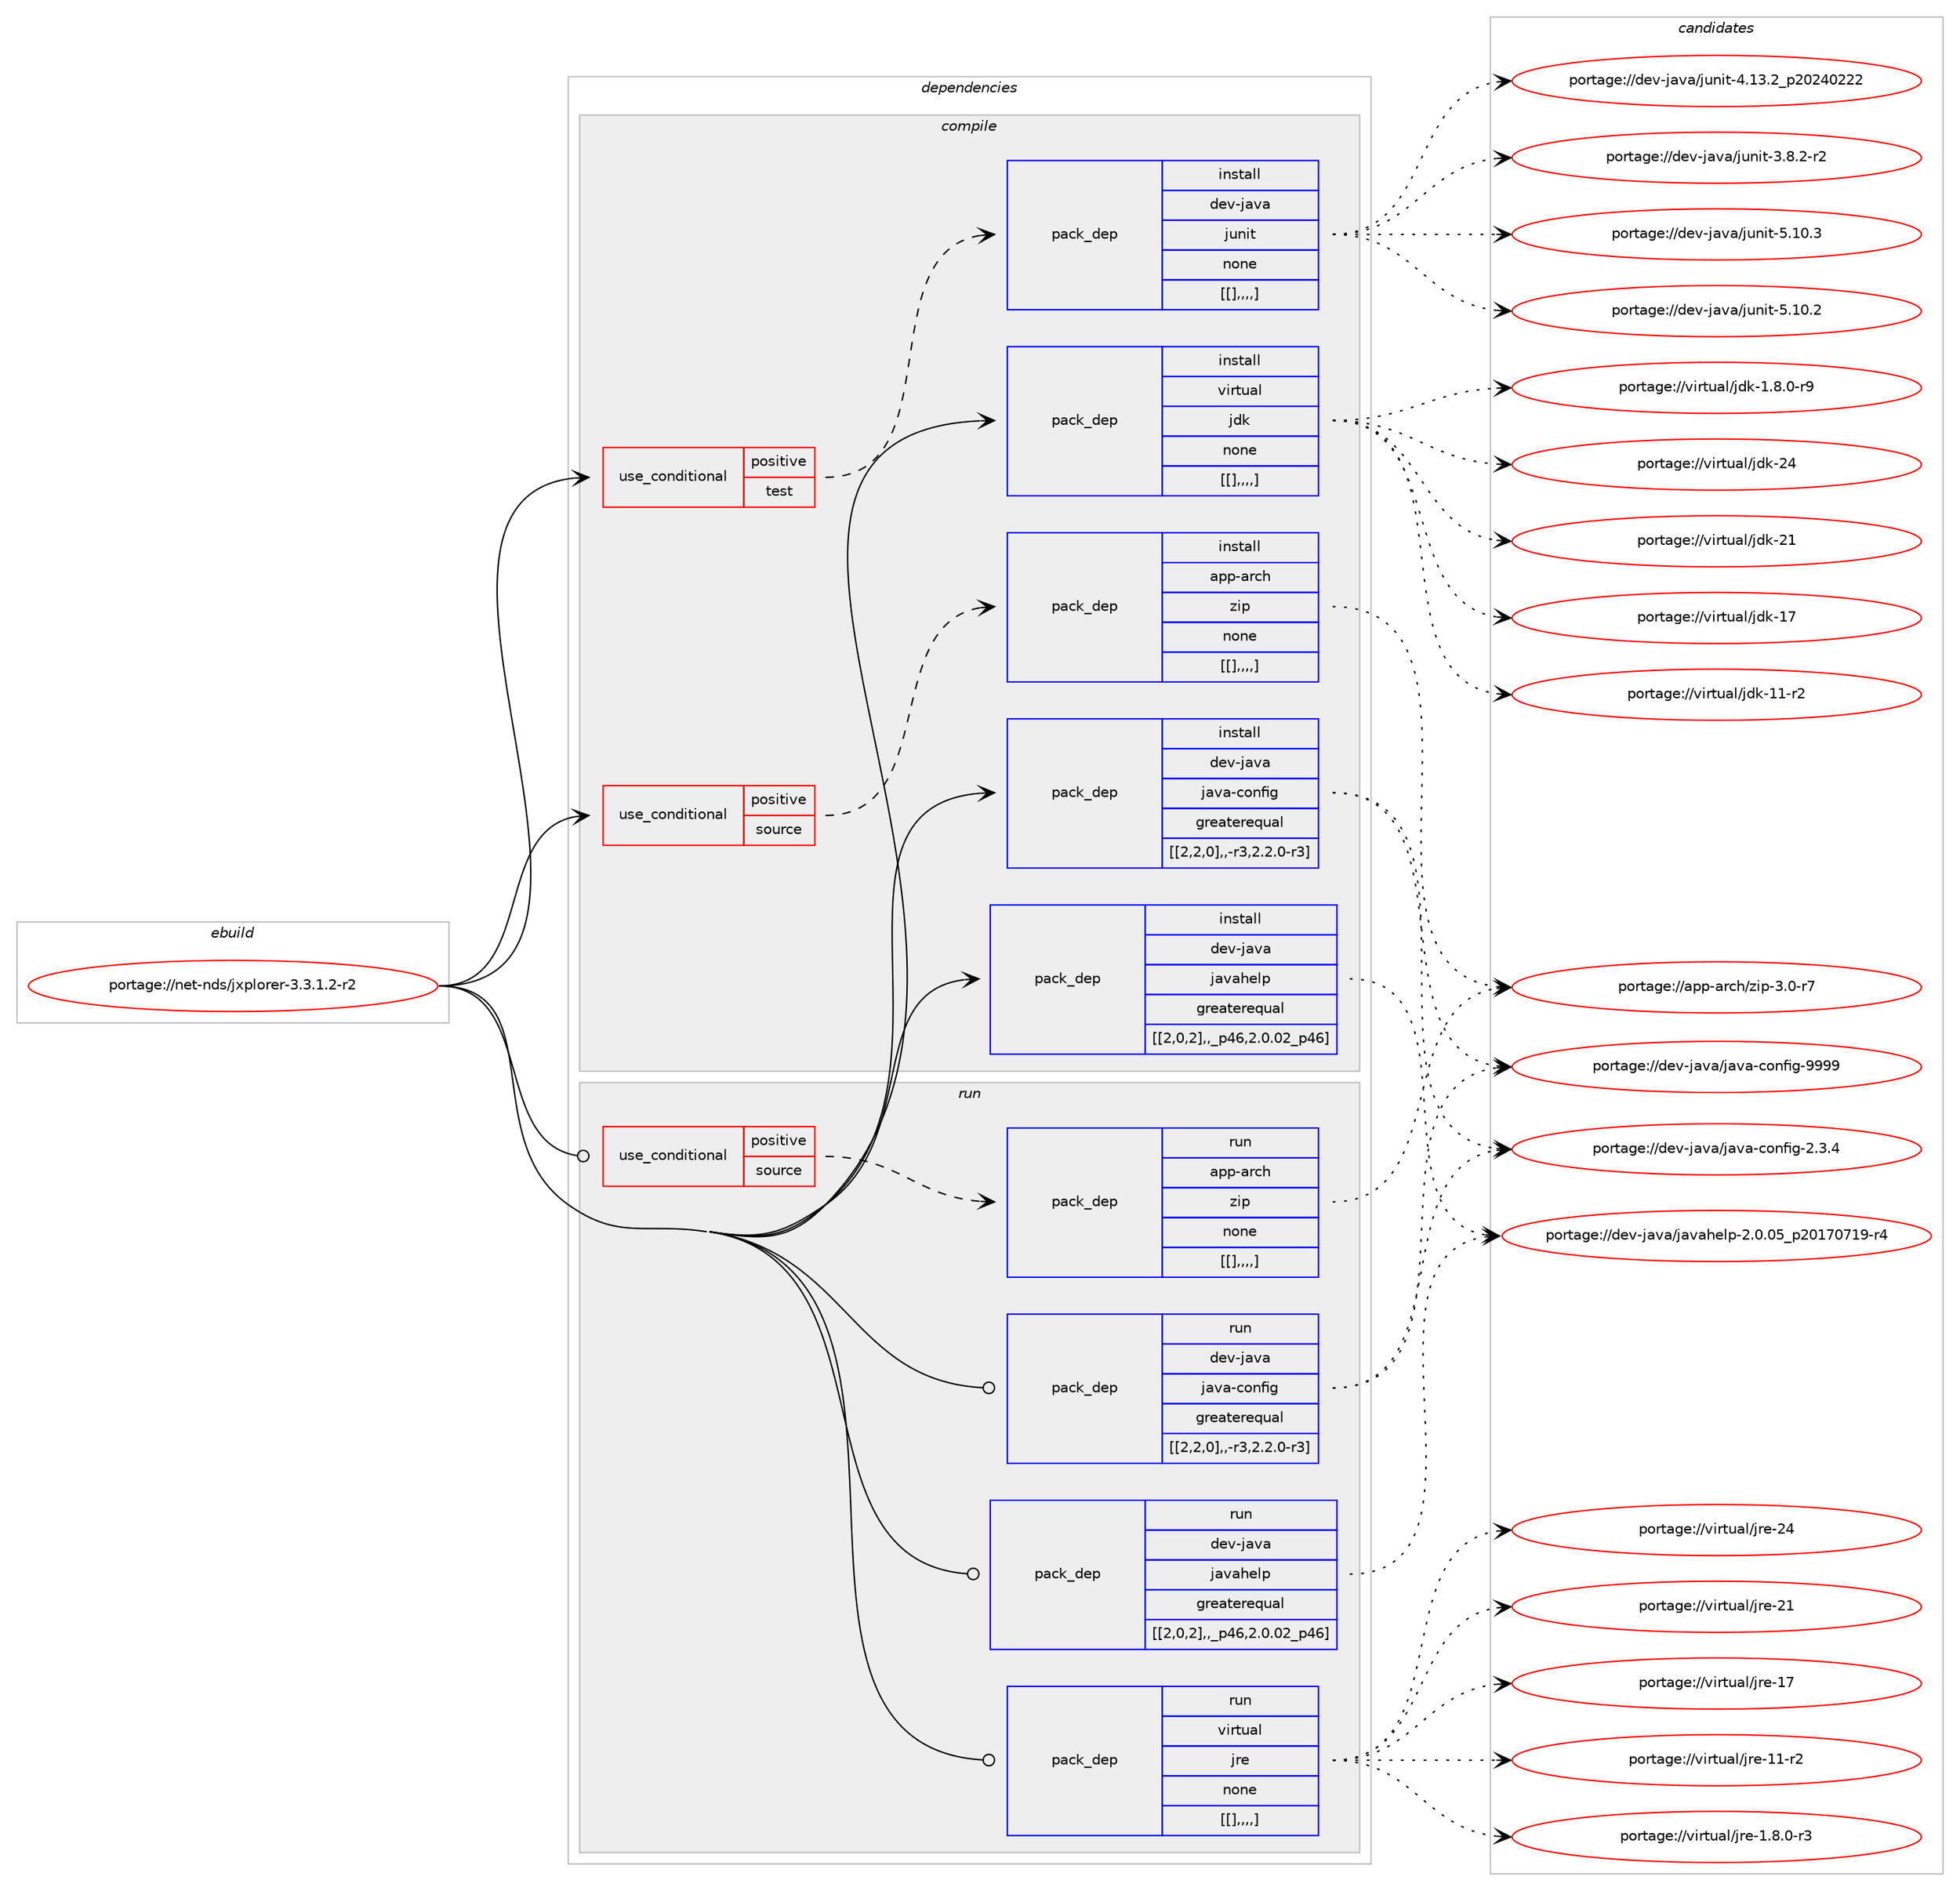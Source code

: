 digraph prolog {

# *************
# Graph options
# *************

newrank=true;
concentrate=true;
compound=true;
graph [rankdir=LR,fontname=Helvetica,fontsize=10,ranksep=1.5];#, ranksep=2.5, nodesep=0.2];
edge  [arrowhead=vee];
node  [fontname=Helvetica,fontsize=10];

# **********
# The ebuild
# **********

subgraph cluster_leftcol {
color=gray;
label=<<i>ebuild</i>>;
id [label="portage://net-nds/jxplorer-3.3.1.2-r2", color=red, width=4, href="../net-nds/jxplorer-3.3.1.2-r2.svg"];
}

# ****************
# The dependencies
# ****************

subgraph cluster_midcol {
color=gray;
label=<<i>dependencies</i>>;
subgraph cluster_compile {
fillcolor="#eeeeee";
style=filled;
label=<<i>compile</i>>;
subgraph cond103623 {
dependency395014 [label=<<TABLE BORDER="0" CELLBORDER="1" CELLSPACING="0" CELLPADDING="4"><TR><TD ROWSPAN="3" CELLPADDING="10">use_conditional</TD></TR><TR><TD>positive</TD></TR><TR><TD>source</TD></TR></TABLE>>, shape=none, color=red];
subgraph pack288493 {
dependency395015 [label=<<TABLE BORDER="0" CELLBORDER="1" CELLSPACING="0" CELLPADDING="4" WIDTH="220"><TR><TD ROWSPAN="6" CELLPADDING="30">pack_dep</TD></TR><TR><TD WIDTH="110">install</TD></TR><TR><TD>app-arch</TD></TR><TR><TD>zip</TD></TR><TR><TD>none</TD></TR><TR><TD>[[],,,,]</TD></TR></TABLE>>, shape=none, color=blue];
}
dependency395014:e -> dependency395015:w [weight=20,style="dashed",arrowhead="vee"];
}
id:e -> dependency395014:w [weight=20,style="solid",arrowhead="vee"];
subgraph cond103624 {
dependency395016 [label=<<TABLE BORDER="0" CELLBORDER="1" CELLSPACING="0" CELLPADDING="4"><TR><TD ROWSPAN="3" CELLPADDING="10">use_conditional</TD></TR><TR><TD>positive</TD></TR><TR><TD>test</TD></TR></TABLE>>, shape=none, color=red];
subgraph pack288494 {
dependency395017 [label=<<TABLE BORDER="0" CELLBORDER="1" CELLSPACING="0" CELLPADDING="4" WIDTH="220"><TR><TD ROWSPAN="6" CELLPADDING="30">pack_dep</TD></TR><TR><TD WIDTH="110">install</TD></TR><TR><TD>dev-java</TD></TR><TR><TD>junit</TD></TR><TR><TD>none</TD></TR><TR><TD>[[],,,,]</TD></TR></TABLE>>, shape=none, color=blue];
}
dependency395016:e -> dependency395017:w [weight=20,style="dashed",arrowhead="vee"];
}
id:e -> dependency395016:w [weight=20,style="solid",arrowhead="vee"];
subgraph pack288495 {
dependency395018 [label=<<TABLE BORDER="0" CELLBORDER="1" CELLSPACING="0" CELLPADDING="4" WIDTH="220"><TR><TD ROWSPAN="6" CELLPADDING="30">pack_dep</TD></TR><TR><TD WIDTH="110">install</TD></TR><TR><TD>dev-java</TD></TR><TR><TD>java-config</TD></TR><TR><TD>greaterequal</TD></TR><TR><TD>[[2,2,0],,-r3,2.2.0-r3]</TD></TR></TABLE>>, shape=none, color=blue];
}
id:e -> dependency395018:w [weight=20,style="solid",arrowhead="vee"];
subgraph pack288496 {
dependency395019 [label=<<TABLE BORDER="0" CELLBORDER="1" CELLSPACING="0" CELLPADDING="4" WIDTH="220"><TR><TD ROWSPAN="6" CELLPADDING="30">pack_dep</TD></TR><TR><TD WIDTH="110">install</TD></TR><TR><TD>dev-java</TD></TR><TR><TD>javahelp</TD></TR><TR><TD>greaterequal</TD></TR><TR><TD>[[2,0,2],,_p46,2.0.02_p46]</TD></TR></TABLE>>, shape=none, color=blue];
}
id:e -> dependency395019:w [weight=20,style="solid",arrowhead="vee"];
subgraph pack288497 {
dependency395020 [label=<<TABLE BORDER="0" CELLBORDER="1" CELLSPACING="0" CELLPADDING="4" WIDTH="220"><TR><TD ROWSPAN="6" CELLPADDING="30">pack_dep</TD></TR><TR><TD WIDTH="110">install</TD></TR><TR><TD>virtual</TD></TR><TR><TD>jdk</TD></TR><TR><TD>none</TD></TR><TR><TD>[[],,,,]</TD></TR></TABLE>>, shape=none, color=blue];
}
id:e -> dependency395020:w [weight=20,style="solid",arrowhead="vee"];
}
subgraph cluster_compileandrun {
fillcolor="#eeeeee";
style=filled;
label=<<i>compile and run</i>>;
}
subgraph cluster_run {
fillcolor="#eeeeee";
style=filled;
label=<<i>run</i>>;
subgraph cond103625 {
dependency395021 [label=<<TABLE BORDER="0" CELLBORDER="1" CELLSPACING="0" CELLPADDING="4"><TR><TD ROWSPAN="3" CELLPADDING="10">use_conditional</TD></TR><TR><TD>positive</TD></TR><TR><TD>source</TD></TR></TABLE>>, shape=none, color=red];
subgraph pack288498 {
dependency395022 [label=<<TABLE BORDER="0" CELLBORDER="1" CELLSPACING="0" CELLPADDING="4" WIDTH="220"><TR><TD ROWSPAN="6" CELLPADDING="30">pack_dep</TD></TR><TR><TD WIDTH="110">run</TD></TR><TR><TD>app-arch</TD></TR><TR><TD>zip</TD></TR><TR><TD>none</TD></TR><TR><TD>[[],,,,]</TD></TR></TABLE>>, shape=none, color=blue];
}
dependency395021:e -> dependency395022:w [weight=20,style="dashed",arrowhead="vee"];
}
id:e -> dependency395021:w [weight=20,style="solid",arrowhead="odot"];
subgraph pack288499 {
dependency395023 [label=<<TABLE BORDER="0" CELLBORDER="1" CELLSPACING="0" CELLPADDING="4" WIDTH="220"><TR><TD ROWSPAN="6" CELLPADDING="30">pack_dep</TD></TR><TR><TD WIDTH="110">run</TD></TR><TR><TD>dev-java</TD></TR><TR><TD>java-config</TD></TR><TR><TD>greaterequal</TD></TR><TR><TD>[[2,2,0],,-r3,2.2.0-r3]</TD></TR></TABLE>>, shape=none, color=blue];
}
id:e -> dependency395023:w [weight=20,style="solid",arrowhead="odot"];
subgraph pack288500 {
dependency395024 [label=<<TABLE BORDER="0" CELLBORDER="1" CELLSPACING="0" CELLPADDING="4" WIDTH="220"><TR><TD ROWSPAN="6" CELLPADDING="30">pack_dep</TD></TR><TR><TD WIDTH="110">run</TD></TR><TR><TD>dev-java</TD></TR><TR><TD>javahelp</TD></TR><TR><TD>greaterequal</TD></TR><TR><TD>[[2,0,2],,_p46,2.0.02_p46]</TD></TR></TABLE>>, shape=none, color=blue];
}
id:e -> dependency395024:w [weight=20,style="solid",arrowhead="odot"];
subgraph pack288501 {
dependency395025 [label=<<TABLE BORDER="0" CELLBORDER="1" CELLSPACING="0" CELLPADDING="4" WIDTH="220"><TR><TD ROWSPAN="6" CELLPADDING="30">pack_dep</TD></TR><TR><TD WIDTH="110">run</TD></TR><TR><TD>virtual</TD></TR><TR><TD>jre</TD></TR><TR><TD>none</TD></TR><TR><TD>[[],,,,]</TD></TR></TABLE>>, shape=none, color=blue];
}
id:e -> dependency395025:w [weight=20,style="solid",arrowhead="odot"];
}
}

# **************
# The candidates
# **************

subgraph cluster_choices {
rank=same;
color=gray;
label=<<i>candidates</i>>;

subgraph choice288493 {
color=black;
nodesep=1;
choice9711211245971149910447122105112455146484511455 [label="portage://app-arch/zip-3.0-r7", color=red, width=4,href="../app-arch/zip-3.0-r7.svg"];
dependency395015:e -> choice9711211245971149910447122105112455146484511455:w [style=dotted,weight="100"];
}
subgraph choice288494 {
color=black;
nodesep=1;
choice1001011184510697118974710611711010511645534649484651 [label="portage://dev-java/junit-5.10.3", color=red, width=4,href="../dev-java/junit-5.10.3.svg"];
choice1001011184510697118974710611711010511645534649484650 [label="portage://dev-java/junit-5.10.2", color=red, width=4,href="../dev-java/junit-5.10.2.svg"];
choice1001011184510697118974710611711010511645524649514650951125048505248505050 [label="portage://dev-java/junit-4.13.2_p20240222", color=red, width=4,href="../dev-java/junit-4.13.2_p20240222.svg"];
choice100101118451069711897471061171101051164551465646504511450 [label="portage://dev-java/junit-3.8.2-r2", color=red, width=4,href="../dev-java/junit-3.8.2-r2.svg"];
dependency395017:e -> choice1001011184510697118974710611711010511645534649484651:w [style=dotted,weight="100"];
dependency395017:e -> choice1001011184510697118974710611711010511645534649484650:w [style=dotted,weight="100"];
dependency395017:e -> choice1001011184510697118974710611711010511645524649514650951125048505248505050:w [style=dotted,weight="100"];
dependency395017:e -> choice100101118451069711897471061171101051164551465646504511450:w [style=dotted,weight="100"];
}
subgraph choice288495 {
color=black;
nodesep=1;
choice10010111845106971189747106971189745991111101021051034557575757 [label="portage://dev-java/java-config-9999", color=red, width=4,href="../dev-java/java-config-9999.svg"];
choice1001011184510697118974710697118974599111110102105103455046514652 [label="portage://dev-java/java-config-2.3.4", color=red, width=4,href="../dev-java/java-config-2.3.4.svg"];
dependency395018:e -> choice10010111845106971189747106971189745991111101021051034557575757:w [style=dotted,weight="100"];
dependency395018:e -> choice1001011184510697118974710697118974599111110102105103455046514652:w [style=dotted,weight="100"];
}
subgraph choice288496 {
color=black;
nodesep=1;
choice100101118451069711897471069711897104101108112455046484648539511250484955485549574511452 [label="portage://dev-java/javahelp-2.0.05_p20170719-r4", color=red, width=4,href="../dev-java/javahelp-2.0.05_p20170719-r4.svg"];
dependency395019:e -> choice100101118451069711897471069711897104101108112455046484648539511250484955485549574511452:w [style=dotted,weight="100"];
}
subgraph choice288497 {
color=black;
nodesep=1;
choice1181051141161179710847106100107455052 [label="portage://virtual/jdk-24", color=red, width=4,href="../virtual/jdk-24.svg"];
choice1181051141161179710847106100107455049 [label="portage://virtual/jdk-21", color=red, width=4,href="../virtual/jdk-21.svg"];
choice1181051141161179710847106100107454955 [label="portage://virtual/jdk-17", color=red, width=4,href="../virtual/jdk-17.svg"];
choice11810511411611797108471061001074549494511450 [label="portage://virtual/jdk-11-r2", color=red, width=4,href="../virtual/jdk-11-r2.svg"];
choice11810511411611797108471061001074549465646484511457 [label="portage://virtual/jdk-1.8.0-r9", color=red, width=4,href="../virtual/jdk-1.8.0-r9.svg"];
dependency395020:e -> choice1181051141161179710847106100107455052:w [style=dotted,weight="100"];
dependency395020:e -> choice1181051141161179710847106100107455049:w [style=dotted,weight="100"];
dependency395020:e -> choice1181051141161179710847106100107454955:w [style=dotted,weight="100"];
dependency395020:e -> choice11810511411611797108471061001074549494511450:w [style=dotted,weight="100"];
dependency395020:e -> choice11810511411611797108471061001074549465646484511457:w [style=dotted,weight="100"];
}
subgraph choice288498 {
color=black;
nodesep=1;
choice9711211245971149910447122105112455146484511455 [label="portage://app-arch/zip-3.0-r7", color=red, width=4,href="../app-arch/zip-3.0-r7.svg"];
dependency395022:e -> choice9711211245971149910447122105112455146484511455:w [style=dotted,weight="100"];
}
subgraph choice288499 {
color=black;
nodesep=1;
choice10010111845106971189747106971189745991111101021051034557575757 [label="portage://dev-java/java-config-9999", color=red, width=4,href="../dev-java/java-config-9999.svg"];
choice1001011184510697118974710697118974599111110102105103455046514652 [label="portage://dev-java/java-config-2.3.4", color=red, width=4,href="../dev-java/java-config-2.3.4.svg"];
dependency395023:e -> choice10010111845106971189747106971189745991111101021051034557575757:w [style=dotted,weight="100"];
dependency395023:e -> choice1001011184510697118974710697118974599111110102105103455046514652:w [style=dotted,weight="100"];
}
subgraph choice288500 {
color=black;
nodesep=1;
choice100101118451069711897471069711897104101108112455046484648539511250484955485549574511452 [label="portage://dev-java/javahelp-2.0.05_p20170719-r4", color=red, width=4,href="../dev-java/javahelp-2.0.05_p20170719-r4.svg"];
dependency395024:e -> choice100101118451069711897471069711897104101108112455046484648539511250484955485549574511452:w [style=dotted,weight="100"];
}
subgraph choice288501 {
color=black;
nodesep=1;
choice1181051141161179710847106114101455052 [label="portage://virtual/jre-24", color=red, width=4,href="../virtual/jre-24.svg"];
choice1181051141161179710847106114101455049 [label="portage://virtual/jre-21", color=red, width=4,href="../virtual/jre-21.svg"];
choice1181051141161179710847106114101454955 [label="portage://virtual/jre-17", color=red, width=4,href="../virtual/jre-17.svg"];
choice11810511411611797108471061141014549494511450 [label="portage://virtual/jre-11-r2", color=red, width=4,href="../virtual/jre-11-r2.svg"];
choice11810511411611797108471061141014549465646484511451 [label="portage://virtual/jre-1.8.0-r3", color=red, width=4,href="../virtual/jre-1.8.0-r3.svg"];
dependency395025:e -> choice1181051141161179710847106114101455052:w [style=dotted,weight="100"];
dependency395025:e -> choice1181051141161179710847106114101455049:w [style=dotted,weight="100"];
dependency395025:e -> choice1181051141161179710847106114101454955:w [style=dotted,weight="100"];
dependency395025:e -> choice11810511411611797108471061141014549494511450:w [style=dotted,weight="100"];
dependency395025:e -> choice11810511411611797108471061141014549465646484511451:w [style=dotted,weight="100"];
}
}

}
